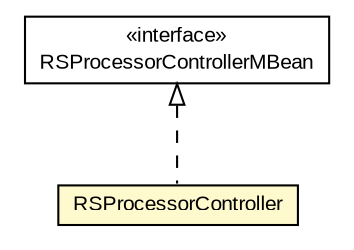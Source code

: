 #!/usr/local/bin/dot
#
# Class diagram 
# Generated by UMLGraph version R5_6-24-gf6e263 (http://www.umlgraph.org/)
#

digraph G {
	edge [fontname="arial",fontsize=10,labelfontname="arial",labelfontsize=10];
	node [fontname="arial",fontsize=10,shape=plaintext];
	nodesep=0.25;
	ranksep=0.5;
	// org.miloss.fgsms.services.rs.impl.RSProcessorControllerMBean
	c891740 [label=<<table title="org.miloss.fgsms.services.rs.impl.RSProcessorControllerMBean" border="0" cellborder="1" cellspacing="0" cellpadding="2" port="p" href="./RSProcessorControllerMBean.html">
		<tr><td><table border="0" cellspacing="0" cellpadding="1">
<tr><td align="center" balign="center"> &#171;interface&#187; </td></tr>
<tr><td align="center" balign="center"> RSProcessorControllerMBean </td></tr>
		</table></td></tr>
		</table>>, URL="./RSProcessorControllerMBean.html", fontname="arial", fontcolor="black", fontsize=10.0];
	// org.miloss.fgsms.services.rs.impl.RSProcessorController
	c891741 [label=<<table title="org.miloss.fgsms.services.rs.impl.RSProcessorController" border="0" cellborder="1" cellspacing="0" cellpadding="2" port="p" bgcolor="lemonChiffon" href="./RSProcessorController.html">
		<tr><td><table border="0" cellspacing="0" cellpadding="1">
<tr><td align="center" balign="center"> RSProcessorController </td></tr>
		</table></td></tr>
		</table>>, URL="./RSProcessorController.html", fontname="arial", fontcolor="black", fontsize=10.0];
	//org.miloss.fgsms.services.rs.impl.RSProcessorController implements org.miloss.fgsms.services.rs.impl.RSProcessorControllerMBean
	c891740:p -> c891741:p [dir=back,arrowtail=empty,style=dashed];
}


